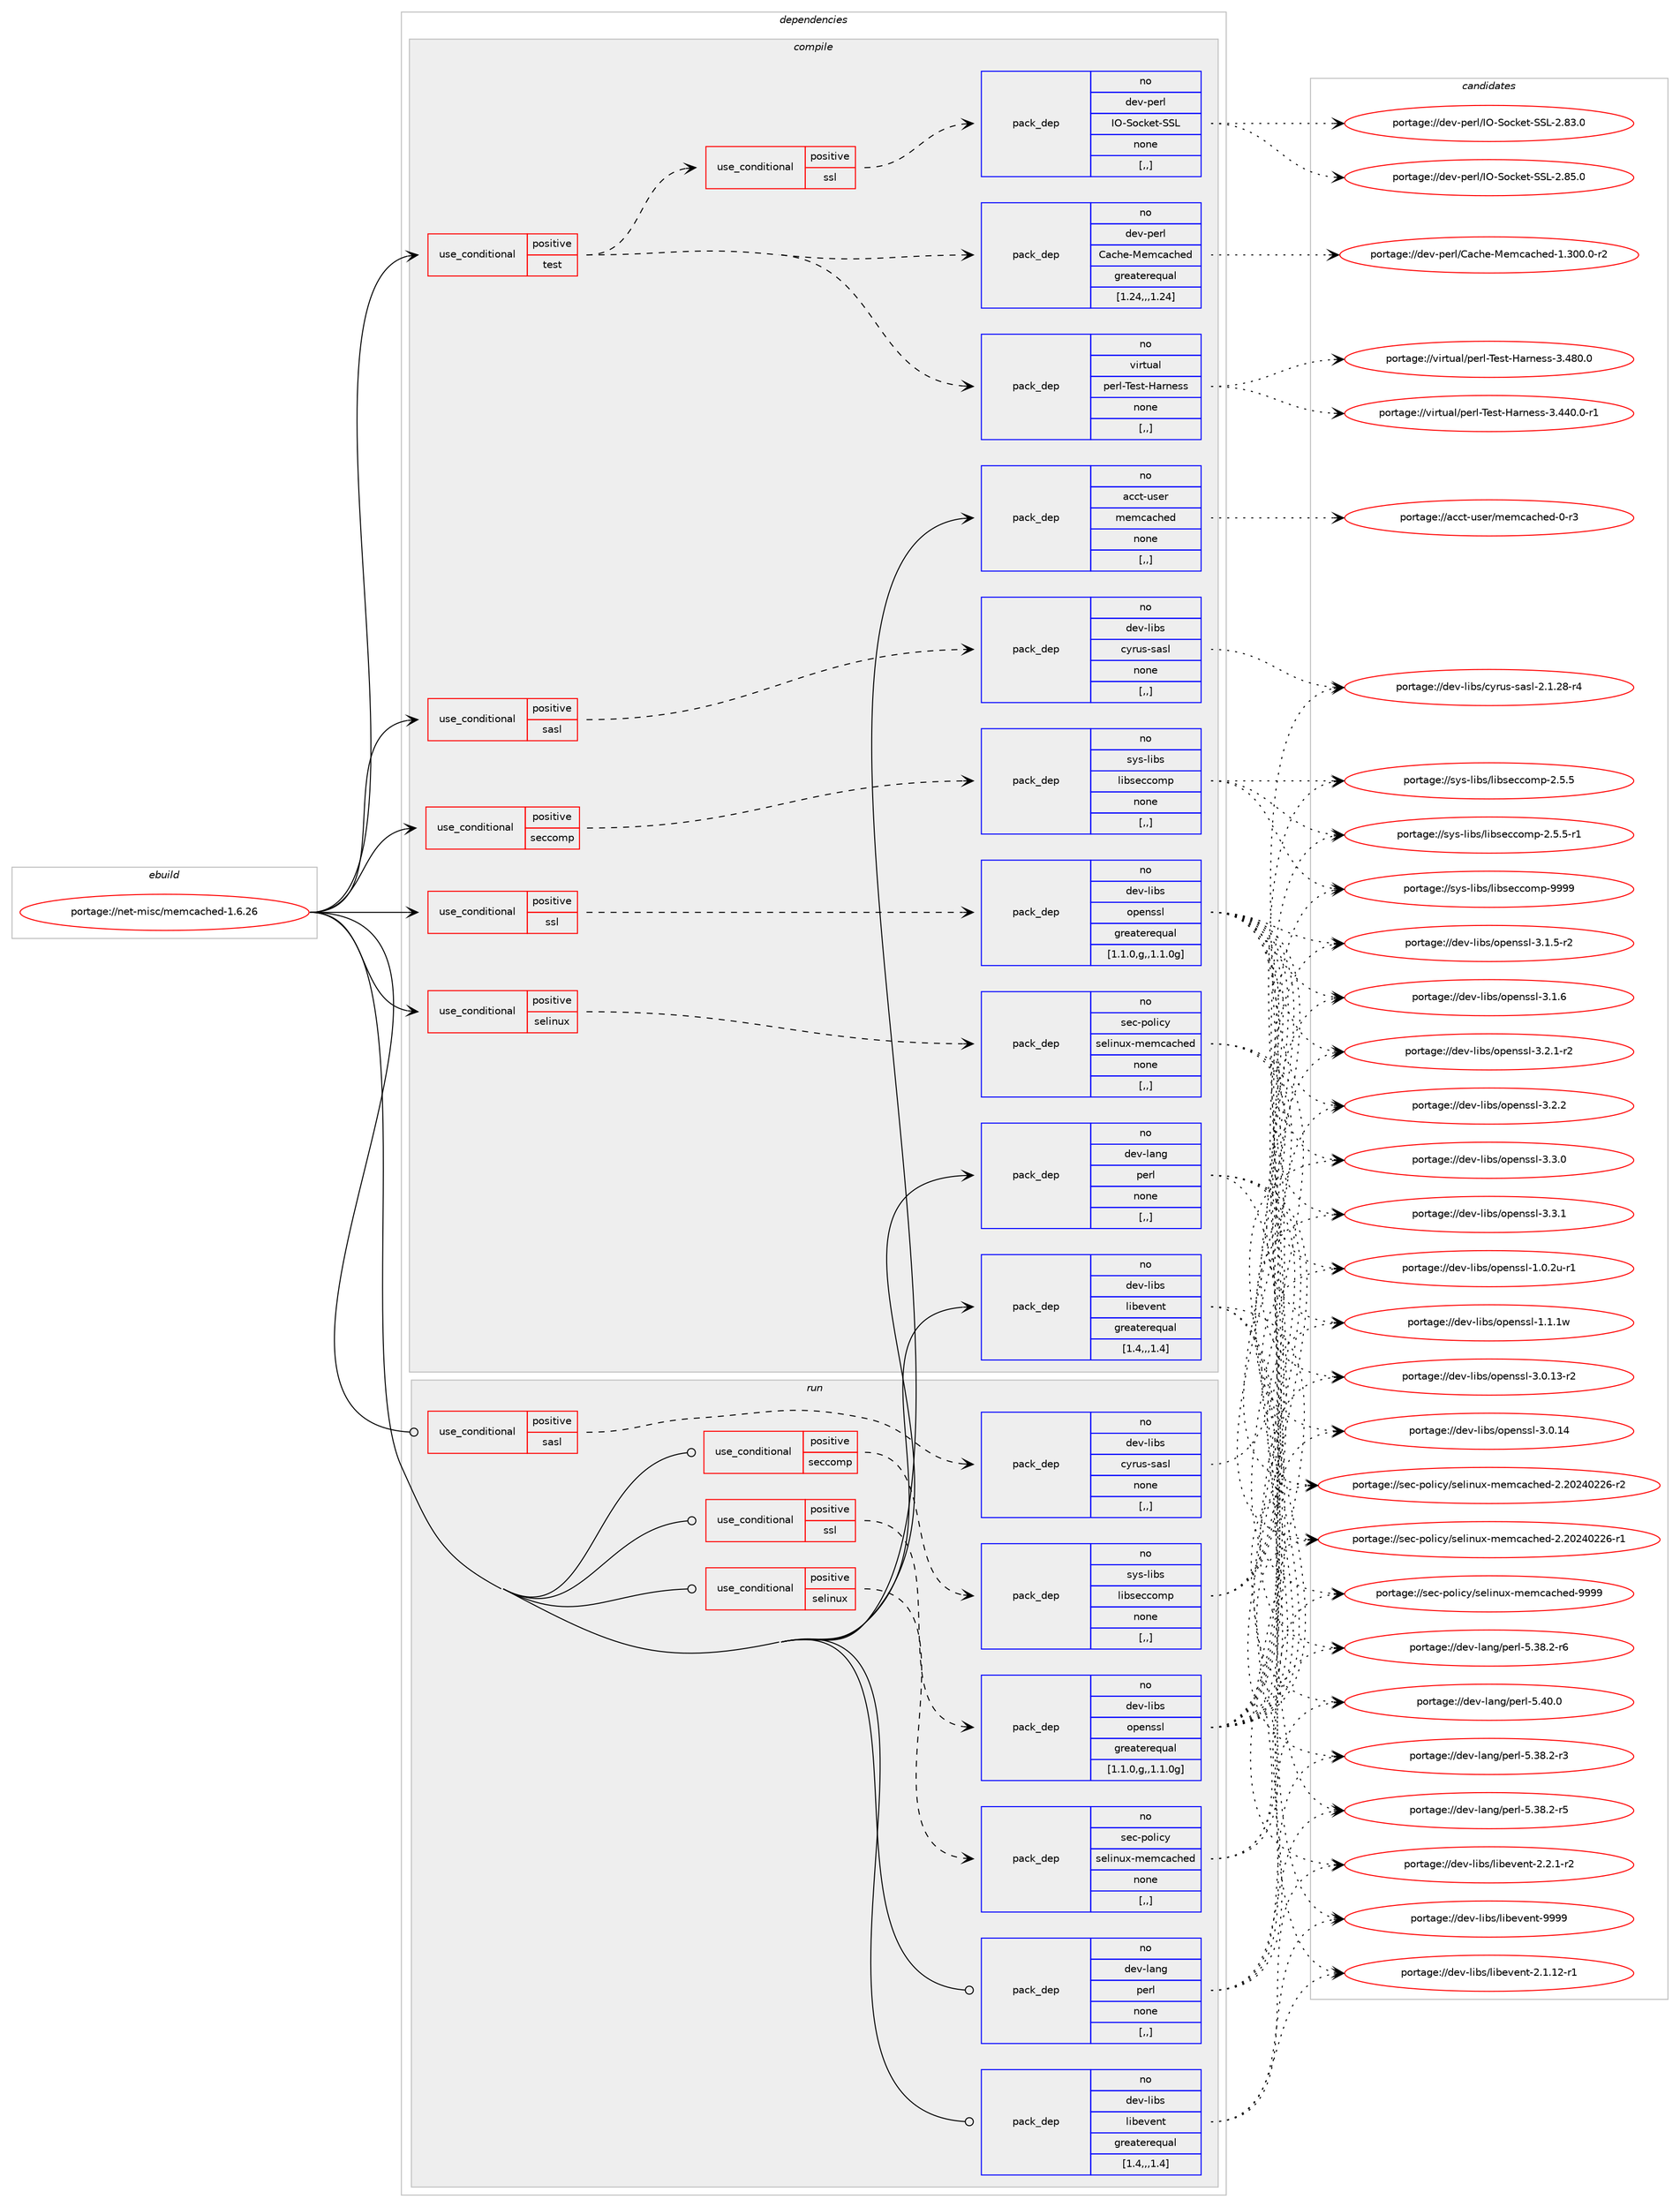 digraph prolog {

# *************
# Graph options
# *************

newrank=true;
concentrate=true;
compound=true;
graph [rankdir=LR,fontname=Helvetica,fontsize=10,ranksep=1.5];#, ranksep=2.5, nodesep=0.2];
edge  [arrowhead=vee];
node  [fontname=Helvetica,fontsize=10];

# **********
# The ebuild
# **********

subgraph cluster_leftcol {
color=gray;
label=<<i>ebuild</i>>;
id [label="portage://net-misc/memcached-1.6.26", color=red, width=4, href="../net-misc/memcached-1.6.26.svg"];
}

# ****************
# The dependencies
# ****************

subgraph cluster_midcol {
color=gray;
label=<<i>dependencies</i>>;
subgraph cluster_compile {
fillcolor="#eeeeee";
style=filled;
label=<<i>compile</i>>;
subgraph cond95469 {
dependency362982 [label=<<TABLE BORDER="0" CELLBORDER="1" CELLSPACING="0" CELLPADDING="4"><TR><TD ROWSPAN="3" CELLPADDING="10">use_conditional</TD></TR><TR><TD>positive</TD></TR><TR><TD>sasl</TD></TR></TABLE>>, shape=none, color=red];
subgraph pack264898 {
dependency362983 [label=<<TABLE BORDER="0" CELLBORDER="1" CELLSPACING="0" CELLPADDING="4" WIDTH="220"><TR><TD ROWSPAN="6" CELLPADDING="30">pack_dep</TD></TR><TR><TD WIDTH="110">no</TD></TR><TR><TD>dev-libs</TD></TR><TR><TD>cyrus-sasl</TD></TR><TR><TD>none</TD></TR><TR><TD>[,,]</TD></TR></TABLE>>, shape=none, color=blue];
}
dependency362982:e -> dependency362983:w [weight=20,style="dashed",arrowhead="vee"];
}
id:e -> dependency362982:w [weight=20,style="solid",arrowhead="vee"];
subgraph cond95470 {
dependency362984 [label=<<TABLE BORDER="0" CELLBORDER="1" CELLSPACING="0" CELLPADDING="4"><TR><TD ROWSPAN="3" CELLPADDING="10">use_conditional</TD></TR><TR><TD>positive</TD></TR><TR><TD>seccomp</TD></TR></TABLE>>, shape=none, color=red];
subgraph pack264899 {
dependency362985 [label=<<TABLE BORDER="0" CELLBORDER="1" CELLSPACING="0" CELLPADDING="4" WIDTH="220"><TR><TD ROWSPAN="6" CELLPADDING="30">pack_dep</TD></TR><TR><TD WIDTH="110">no</TD></TR><TR><TD>sys-libs</TD></TR><TR><TD>libseccomp</TD></TR><TR><TD>none</TD></TR><TR><TD>[,,]</TD></TR></TABLE>>, shape=none, color=blue];
}
dependency362984:e -> dependency362985:w [weight=20,style="dashed",arrowhead="vee"];
}
id:e -> dependency362984:w [weight=20,style="solid",arrowhead="vee"];
subgraph cond95471 {
dependency362986 [label=<<TABLE BORDER="0" CELLBORDER="1" CELLSPACING="0" CELLPADDING="4"><TR><TD ROWSPAN="3" CELLPADDING="10">use_conditional</TD></TR><TR><TD>positive</TD></TR><TR><TD>selinux</TD></TR></TABLE>>, shape=none, color=red];
subgraph pack264900 {
dependency362987 [label=<<TABLE BORDER="0" CELLBORDER="1" CELLSPACING="0" CELLPADDING="4" WIDTH="220"><TR><TD ROWSPAN="6" CELLPADDING="30">pack_dep</TD></TR><TR><TD WIDTH="110">no</TD></TR><TR><TD>sec-policy</TD></TR><TR><TD>selinux-memcached</TD></TR><TR><TD>none</TD></TR><TR><TD>[,,]</TD></TR></TABLE>>, shape=none, color=blue];
}
dependency362986:e -> dependency362987:w [weight=20,style="dashed",arrowhead="vee"];
}
id:e -> dependency362986:w [weight=20,style="solid",arrowhead="vee"];
subgraph cond95472 {
dependency362988 [label=<<TABLE BORDER="0" CELLBORDER="1" CELLSPACING="0" CELLPADDING="4"><TR><TD ROWSPAN="3" CELLPADDING="10">use_conditional</TD></TR><TR><TD>positive</TD></TR><TR><TD>ssl</TD></TR></TABLE>>, shape=none, color=red];
subgraph pack264901 {
dependency362989 [label=<<TABLE BORDER="0" CELLBORDER="1" CELLSPACING="0" CELLPADDING="4" WIDTH="220"><TR><TD ROWSPAN="6" CELLPADDING="30">pack_dep</TD></TR><TR><TD WIDTH="110">no</TD></TR><TR><TD>dev-libs</TD></TR><TR><TD>openssl</TD></TR><TR><TD>greaterequal</TD></TR><TR><TD>[1.1.0,g,,1.1.0g]</TD></TR></TABLE>>, shape=none, color=blue];
}
dependency362988:e -> dependency362989:w [weight=20,style="dashed",arrowhead="vee"];
}
id:e -> dependency362988:w [weight=20,style="solid",arrowhead="vee"];
subgraph cond95473 {
dependency362990 [label=<<TABLE BORDER="0" CELLBORDER="1" CELLSPACING="0" CELLPADDING="4"><TR><TD ROWSPAN="3" CELLPADDING="10">use_conditional</TD></TR><TR><TD>positive</TD></TR><TR><TD>test</TD></TR></TABLE>>, shape=none, color=red];
subgraph pack264902 {
dependency362991 [label=<<TABLE BORDER="0" CELLBORDER="1" CELLSPACING="0" CELLPADDING="4" WIDTH="220"><TR><TD ROWSPAN="6" CELLPADDING="30">pack_dep</TD></TR><TR><TD WIDTH="110">no</TD></TR><TR><TD>virtual</TD></TR><TR><TD>perl-Test-Harness</TD></TR><TR><TD>none</TD></TR><TR><TD>[,,]</TD></TR></TABLE>>, shape=none, color=blue];
}
dependency362990:e -> dependency362991:w [weight=20,style="dashed",arrowhead="vee"];
subgraph pack264903 {
dependency362992 [label=<<TABLE BORDER="0" CELLBORDER="1" CELLSPACING="0" CELLPADDING="4" WIDTH="220"><TR><TD ROWSPAN="6" CELLPADDING="30">pack_dep</TD></TR><TR><TD WIDTH="110">no</TD></TR><TR><TD>dev-perl</TD></TR><TR><TD>Cache-Memcached</TD></TR><TR><TD>greaterequal</TD></TR><TR><TD>[1.24,,,1.24]</TD></TR></TABLE>>, shape=none, color=blue];
}
dependency362990:e -> dependency362992:w [weight=20,style="dashed",arrowhead="vee"];
subgraph cond95474 {
dependency362993 [label=<<TABLE BORDER="0" CELLBORDER="1" CELLSPACING="0" CELLPADDING="4"><TR><TD ROWSPAN="3" CELLPADDING="10">use_conditional</TD></TR><TR><TD>positive</TD></TR><TR><TD>ssl</TD></TR></TABLE>>, shape=none, color=red];
subgraph pack264904 {
dependency362994 [label=<<TABLE BORDER="0" CELLBORDER="1" CELLSPACING="0" CELLPADDING="4" WIDTH="220"><TR><TD ROWSPAN="6" CELLPADDING="30">pack_dep</TD></TR><TR><TD WIDTH="110">no</TD></TR><TR><TD>dev-perl</TD></TR><TR><TD>IO-Socket-SSL</TD></TR><TR><TD>none</TD></TR><TR><TD>[,,]</TD></TR></TABLE>>, shape=none, color=blue];
}
dependency362993:e -> dependency362994:w [weight=20,style="dashed",arrowhead="vee"];
}
dependency362990:e -> dependency362993:w [weight=20,style="dashed",arrowhead="vee"];
}
id:e -> dependency362990:w [weight=20,style="solid",arrowhead="vee"];
subgraph pack264905 {
dependency362995 [label=<<TABLE BORDER="0" CELLBORDER="1" CELLSPACING="0" CELLPADDING="4" WIDTH="220"><TR><TD ROWSPAN="6" CELLPADDING="30">pack_dep</TD></TR><TR><TD WIDTH="110">no</TD></TR><TR><TD>acct-user</TD></TR><TR><TD>memcached</TD></TR><TR><TD>none</TD></TR><TR><TD>[,,]</TD></TR></TABLE>>, shape=none, color=blue];
}
id:e -> dependency362995:w [weight=20,style="solid",arrowhead="vee"];
subgraph pack264906 {
dependency362996 [label=<<TABLE BORDER="0" CELLBORDER="1" CELLSPACING="0" CELLPADDING="4" WIDTH="220"><TR><TD ROWSPAN="6" CELLPADDING="30">pack_dep</TD></TR><TR><TD WIDTH="110">no</TD></TR><TR><TD>dev-lang</TD></TR><TR><TD>perl</TD></TR><TR><TD>none</TD></TR><TR><TD>[,,]</TD></TR></TABLE>>, shape=none, color=blue];
}
id:e -> dependency362996:w [weight=20,style="solid",arrowhead="vee"];
subgraph pack264907 {
dependency362997 [label=<<TABLE BORDER="0" CELLBORDER="1" CELLSPACING="0" CELLPADDING="4" WIDTH="220"><TR><TD ROWSPAN="6" CELLPADDING="30">pack_dep</TD></TR><TR><TD WIDTH="110">no</TD></TR><TR><TD>dev-libs</TD></TR><TR><TD>libevent</TD></TR><TR><TD>greaterequal</TD></TR><TR><TD>[1.4,,,1.4]</TD></TR></TABLE>>, shape=none, color=blue];
}
id:e -> dependency362997:w [weight=20,style="solid",arrowhead="vee"];
}
subgraph cluster_compileandrun {
fillcolor="#eeeeee";
style=filled;
label=<<i>compile and run</i>>;
}
subgraph cluster_run {
fillcolor="#eeeeee";
style=filled;
label=<<i>run</i>>;
subgraph cond95475 {
dependency362998 [label=<<TABLE BORDER="0" CELLBORDER="1" CELLSPACING="0" CELLPADDING="4"><TR><TD ROWSPAN="3" CELLPADDING="10">use_conditional</TD></TR><TR><TD>positive</TD></TR><TR><TD>sasl</TD></TR></TABLE>>, shape=none, color=red];
subgraph pack264908 {
dependency362999 [label=<<TABLE BORDER="0" CELLBORDER="1" CELLSPACING="0" CELLPADDING="4" WIDTH="220"><TR><TD ROWSPAN="6" CELLPADDING="30">pack_dep</TD></TR><TR><TD WIDTH="110">no</TD></TR><TR><TD>dev-libs</TD></TR><TR><TD>cyrus-sasl</TD></TR><TR><TD>none</TD></TR><TR><TD>[,,]</TD></TR></TABLE>>, shape=none, color=blue];
}
dependency362998:e -> dependency362999:w [weight=20,style="dashed",arrowhead="vee"];
}
id:e -> dependency362998:w [weight=20,style="solid",arrowhead="odot"];
subgraph cond95476 {
dependency363000 [label=<<TABLE BORDER="0" CELLBORDER="1" CELLSPACING="0" CELLPADDING="4"><TR><TD ROWSPAN="3" CELLPADDING="10">use_conditional</TD></TR><TR><TD>positive</TD></TR><TR><TD>seccomp</TD></TR></TABLE>>, shape=none, color=red];
subgraph pack264909 {
dependency363001 [label=<<TABLE BORDER="0" CELLBORDER="1" CELLSPACING="0" CELLPADDING="4" WIDTH="220"><TR><TD ROWSPAN="6" CELLPADDING="30">pack_dep</TD></TR><TR><TD WIDTH="110">no</TD></TR><TR><TD>sys-libs</TD></TR><TR><TD>libseccomp</TD></TR><TR><TD>none</TD></TR><TR><TD>[,,]</TD></TR></TABLE>>, shape=none, color=blue];
}
dependency363000:e -> dependency363001:w [weight=20,style="dashed",arrowhead="vee"];
}
id:e -> dependency363000:w [weight=20,style="solid",arrowhead="odot"];
subgraph cond95477 {
dependency363002 [label=<<TABLE BORDER="0" CELLBORDER="1" CELLSPACING="0" CELLPADDING="4"><TR><TD ROWSPAN="3" CELLPADDING="10">use_conditional</TD></TR><TR><TD>positive</TD></TR><TR><TD>selinux</TD></TR></TABLE>>, shape=none, color=red];
subgraph pack264910 {
dependency363003 [label=<<TABLE BORDER="0" CELLBORDER="1" CELLSPACING="0" CELLPADDING="4" WIDTH="220"><TR><TD ROWSPAN="6" CELLPADDING="30">pack_dep</TD></TR><TR><TD WIDTH="110">no</TD></TR><TR><TD>sec-policy</TD></TR><TR><TD>selinux-memcached</TD></TR><TR><TD>none</TD></TR><TR><TD>[,,]</TD></TR></TABLE>>, shape=none, color=blue];
}
dependency363002:e -> dependency363003:w [weight=20,style="dashed",arrowhead="vee"];
}
id:e -> dependency363002:w [weight=20,style="solid",arrowhead="odot"];
subgraph cond95478 {
dependency363004 [label=<<TABLE BORDER="0" CELLBORDER="1" CELLSPACING="0" CELLPADDING="4"><TR><TD ROWSPAN="3" CELLPADDING="10">use_conditional</TD></TR><TR><TD>positive</TD></TR><TR><TD>ssl</TD></TR></TABLE>>, shape=none, color=red];
subgraph pack264911 {
dependency363005 [label=<<TABLE BORDER="0" CELLBORDER="1" CELLSPACING="0" CELLPADDING="4" WIDTH="220"><TR><TD ROWSPAN="6" CELLPADDING="30">pack_dep</TD></TR><TR><TD WIDTH="110">no</TD></TR><TR><TD>dev-libs</TD></TR><TR><TD>openssl</TD></TR><TR><TD>greaterequal</TD></TR><TR><TD>[1.1.0,g,,1.1.0g]</TD></TR></TABLE>>, shape=none, color=blue];
}
dependency363004:e -> dependency363005:w [weight=20,style="dashed",arrowhead="vee"];
}
id:e -> dependency363004:w [weight=20,style="solid",arrowhead="odot"];
subgraph pack264912 {
dependency363006 [label=<<TABLE BORDER="0" CELLBORDER="1" CELLSPACING="0" CELLPADDING="4" WIDTH="220"><TR><TD ROWSPAN="6" CELLPADDING="30">pack_dep</TD></TR><TR><TD WIDTH="110">no</TD></TR><TR><TD>dev-lang</TD></TR><TR><TD>perl</TD></TR><TR><TD>none</TD></TR><TR><TD>[,,]</TD></TR></TABLE>>, shape=none, color=blue];
}
id:e -> dependency363006:w [weight=20,style="solid",arrowhead="odot"];
subgraph pack264913 {
dependency363007 [label=<<TABLE BORDER="0" CELLBORDER="1" CELLSPACING="0" CELLPADDING="4" WIDTH="220"><TR><TD ROWSPAN="6" CELLPADDING="30">pack_dep</TD></TR><TR><TD WIDTH="110">no</TD></TR><TR><TD>dev-libs</TD></TR><TR><TD>libevent</TD></TR><TR><TD>greaterequal</TD></TR><TR><TD>[1.4,,,1.4]</TD></TR></TABLE>>, shape=none, color=blue];
}
id:e -> dependency363007:w [weight=20,style="solid",arrowhead="odot"];
}
}

# **************
# The candidates
# **************

subgraph cluster_choices {
rank=same;
color=gray;
label=<<i>candidates</i>>;

subgraph choice264898 {
color=black;
nodesep=1;
choice100101118451081059811547991211141171154511597115108455046494650564511452 [label="portage://dev-libs/cyrus-sasl-2.1.28-r4", color=red, width=4,href="../dev-libs/cyrus-sasl-2.1.28-r4.svg"];
dependency362983:e -> choice100101118451081059811547991211141171154511597115108455046494650564511452:w [style=dotted,weight="100"];
}
subgraph choice264899 {
color=black;
nodesep=1;
choice115121115451081059811547108105981151019999111109112455046534653 [label="portage://sys-libs/libseccomp-2.5.5", color=red, width=4,href="../sys-libs/libseccomp-2.5.5.svg"];
choice1151211154510810598115471081059811510199991111091124550465346534511449 [label="portage://sys-libs/libseccomp-2.5.5-r1", color=red, width=4,href="../sys-libs/libseccomp-2.5.5-r1.svg"];
choice1151211154510810598115471081059811510199991111091124557575757 [label="portage://sys-libs/libseccomp-9999", color=red, width=4,href="../sys-libs/libseccomp-9999.svg"];
dependency362985:e -> choice115121115451081059811547108105981151019999111109112455046534653:w [style=dotted,weight="100"];
dependency362985:e -> choice1151211154510810598115471081059811510199991111091124550465346534511449:w [style=dotted,weight="100"];
dependency362985:e -> choice1151211154510810598115471081059811510199991111091124557575757:w [style=dotted,weight="100"];
}
subgraph choice264900 {
color=black;
nodesep=1;
choice115101994511211110810599121471151011081051101171204510910110999979910410110045504650485052485050544511449 [label="portage://sec-policy/selinux-memcached-2.20240226-r1", color=red, width=4,href="../sec-policy/selinux-memcached-2.20240226-r1.svg"];
choice115101994511211110810599121471151011081051101171204510910110999979910410110045504650485052485050544511450 [label="portage://sec-policy/selinux-memcached-2.20240226-r2", color=red, width=4,href="../sec-policy/selinux-memcached-2.20240226-r2.svg"];
choice11510199451121111081059912147115101108105110117120451091011099997991041011004557575757 [label="portage://sec-policy/selinux-memcached-9999", color=red, width=4,href="../sec-policy/selinux-memcached-9999.svg"];
dependency362987:e -> choice115101994511211110810599121471151011081051101171204510910110999979910410110045504650485052485050544511449:w [style=dotted,weight="100"];
dependency362987:e -> choice115101994511211110810599121471151011081051101171204510910110999979910410110045504650485052485050544511450:w [style=dotted,weight="100"];
dependency362987:e -> choice11510199451121111081059912147115101108105110117120451091011099997991041011004557575757:w [style=dotted,weight="100"];
}
subgraph choice264901 {
color=black;
nodesep=1;
choice1001011184510810598115471111121011101151151084549464846501174511449 [label="portage://dev-libs/openssl-1.0.2u-r1", color=red, width=4,href="../dev-libs/openssl-1.0.2u-r1.svg"];
choice100101118451081059811547111112101110115115108454946494649119 [label="portage://dev-libs/openssl-1.1.1w", color=red, width=4,href="../dev-libs/openssl-1.1.1w.svg"];
choice100101118451081059811547111112101110115115108455146484649514511450 [label="portage://dev-libs/openssl-3.0.13-r2", color=red, width=4,href="../dev-libs/openssl-3.0.13-r2.svg"];
choice10010111845108105981154711111210111011511510845514648464952 [label="portage://dev-libs/openssl-3.0.14", color=red, width=4,href="../dev-libs/openssl-3.0.14.svg"];
choice1001011184510810598115471111121011101151151084551464946534511450 [label="portage://dev-libs/openssl-3.1.5-r2", color=red, width=4,href="../dev-libs/openssl-3.1.5-r2.svg"];
choice100101118451081059811547111112101110115115108455146494654 [label="portage://dev-libs/openssl-3.1.6", color=red, width=4,href="../dev-libs/openssl-3.1.6.svg"];
choice1001011184510810598115471111121011101151151084551465046494511450 [label="portage://dev-libs/openssl-3.2.1-r2", color=red, width=4,href="../dev-libs/openssl-3.2.1-r2.svg"];
choice100101118451081059811547111112101110115115108455146504650 [label="portage://dev-libs/openssl-3.2.2", color=red, width=4,href="../dev-libs/openssl-3.2.2.svg"];
choice100101118451081059811547111112101110115115108455146514648 [label="portage://dev-libs/openssl-3.3.0", color=red, width=4,href="../dev-libs/openssl-3.3.0.svg"];
choice100101118451081059811547111112101110115115108455146514649 [label="portage://dev-libs/openssl-3.3.1", color=red, width=4,href="../dev-libs/openssl-3.3.1.svg"];
dependency362989:e -> choice1001011184510810598115471111121011101151151084549464846501174511449:w [style=dotted,weight="100"];
dependency362989:e -> choice100101118451081059811547111112101110115115108454946494649119:w [style=dotted,weight="100"];
dependency362989:e -> choice100101118451081059811547111112101110115115108455146484649514511450:w [style=dotted,weight="100"];
dependency362989:e -> choice10010111845108105981154711111210111011511510845514648464952:w [style=dotted,weight="100"];
dependency362989:e -> choice1001011184510810598115471111121011101151151084551464946534511450:w [style=dotted,weight="100"];
dependency362989:e -> choice100101118451081059811547111112101110115115108455146494654:w [style=dotted,weight="100"];
dependency362989:e -> choice1001011184510810598115471111121011101151151084551465046494511450:w [style=dotted,weight="100"];
dependency362989:e -> choice100101118451081059811547111112101110115115108455146504650:w [style=dotted,weight="100"];
dependency362989:e -> choice100101118451081059811547111112101110115115108455146514648:w [style=dotted,weight="100"];
dependency362989:e -> choice100101118451081059811547111112101110115115108455146514649:w [style=dotted,weight="100"];
}
subgraph choice264902 {
color=black;
nodesep=1;
choice1181051141161179710847112101114108458410111511645729711411010111511545514652524846484511449 [label="portage://virtual/perl-Test-Harness-3.440.0-r1", color=red, width=4,href="../virtual/perl-Test-Harness-3.440.0-r1.svg"];
choice118105114116117971084711210111410845841011151164572971141101011151154551465256484648 [label="portage://virtual/perl-Test-Harness-3.480.0", color=red, width=4,href="../virtual/perl-Test-Harness-3.480.0.svg"];
dependency362991:e -> choice1181051141161179710847112101114108458410111511645729711411010111511545514652524846484511449:w [style=dotted,weight="100"];
dependency362991:e -> choice118105114116117971084711210111410845841011151164572971141101011151154551465256484648:w [style=dotted,weight="100"];
}
subgraph choice264903 {
color=black;
nodesep=1;
choice1001011184511210111410847679799104101457710110999979910410110045494651484846484511450 [label="portage://dev-perl/Cache-Memcached-1.300.0-r2", color=red, width=4,href="../dev-perl/Cache-Memcached-1.300.0-r2.svg"];
dependency362992:e -> choice1001011184511210111410847679799104101457710110999979910410110045494651484846484511450:w [style=dotted,weight="100"];
}
subgraph choice264904 {
color=black;
nodesep=1;
choice100101118451121011141084773794583111991071011164583837645504656514648 [label="portage://dev-perl/IO-Socket-SSL-2.83.0", color=red, width=4,href="../dev-perl/IO-Socket-SSL-2.83.0.svg"];
choice100101118451121011141084773794583111991071011164583837645504656534648 [label="portage://dev-perl/IO-Socket-SSL-2.85.0", color=red, width=4,href="../dev-perl/IO-Socket-SSL-2.85.0.svg"];
dependency362994:e -> choice100101118451121011141084773794583111991071011164583837645504656514648:w [style=dotted,weight="100"];
dependency362994:e -> choice100101118451121011141084773794583111991071011164583837645504656534648:w [style=dotted,weight="100"];
}
subgraph choice264905 {
color=black;
nodesep=1;
choice979999116451171151011144710910110999979910410110045484511451 [label="portage://acct-user/memcached-0-r3", color=red, width=4,href="../acct-user/memcached-0-r3.svg"];
dependency362995:e -> choice979999116451171151011144710910110999979910410110045484511451:w [style=dotted,weight="100"];
}
subgraph choice264906 {
color=black;
nodesep=1;
choice100101118451089711010347112101114108455346515646504511451 [label="portage://dev-lang/perl-5.38.2-r3", color=red, width=4,href="../dev-lang/perl-5.38.2-r3.svg"];
choice100101118451089711010347112101114108455346515646504511453 [label="portage://dev-lang/perl-5.38.2-r5", color=red, width=4,href="../dev-lang/perl-5.38.2-r5.svg"];
choice100101118451089711010347112101114108455346515646504511454 [label="portage://dev-lang/perl-5.38.2-r6", color=red, width=4,href="../dev-lang/perl-5.38.2-r6.svg"];
choice10010111845108971101034711210111410845534652484648 [label="portage://dev-lang/perl-5.40.0", color=red, width=4,href="../dev-lang/perl-5.40.0.svg"];
dependency362996:e -> choice100101118451089711010347112101114108455346515646504511451:w [style=dotted,weight="100"];
dependency362996:e -> choice100101118451089711010347112101114108455346515646504511453:w [style=dotted,weight="100"];
dependency362996:e -> choice100101118451089711010347112101114108455346515646504511454:w [style=dotted,weight="100"];
dependency362996:e -> choice10010111845108971101034711210111410845534652484648:w [style=dotted,weight="100"];
}
subgraph choice264907 {
color=black;
nodesep=1;
choice10010111845108105981154710810598101118101110116455046494649504511449 [label="portage://dev-libs/libevent-2.1.12-r1", color=red, width=4,href="../dev-libs/libevent-2.1.12-r1.svg"];
choice100101118451081059811547108105981011181011101164550465046494511450 [label="portage://dev-libs/libevent-2.2.1-r2", color=red, width=4,href="../dev-libs/libevent-2.2.1-r2.svg"];
choice100101118451081059811547108105981011181011101164557575757 [label="portage://dev-libs/libevent-9999", color=red, width=4,href="../dev-libs/libevent-9999.svg"];
dependency362997:e -> choice10010111845108105981154710810598101118101110116455046494649504511449:w [style=dotted,weight="100"];
dependency362997:e -> choice100101118451081059811547108105981011181011101164550465046494511450:w [style=dotted,weight="100"];
dependency362997:e -> choice100101118451081059811547108105981011181011101164557575757:w [style=dotted,weight="100"];
}
subgraph choice264908 {
color=black;
nodesep=1;
choice100101118451081059811547991211141171154511597115108455046494650564511452 [label="portage://dev-libs/cyrus-sasl-2.1.28-r4", color=red, width=4,href="../dev-libs/cyrus-sasl-2.1.28-r4.svg"];
dependency362999:e -> choice100101118451081059811547991211141171154511597115108455046494650564511452:w [style=dotted,weight="100"];
}
subgraph choice264909 {
color=black;
nodesep=1;
choice115121115451081059811547108105981151019999111109112455046534653 [label="portage://sys-libs/libseccomp-2.5.5", color=red, width=4,href="../sys-libs/libseccomp-2.5.5.svg"];
choice1151211154510810598115471081059811510199991111091124550465346534511449 [label="portage://sys-libs/libseccomp-2.5.5-r1", color=red, width=4,href="../sys-libs/libseccomp-2.5.5-r1.svg"];
choice1151211154510810598115471081059811510199991111091124557575757 [label="portage://sys-libs/libseccomp-9999", color=red, width=4,href="../sys-libs/libseccomp-9999.svg"];
dependency363001:e -> choice115121115451081059811547108105981151019999111109112455046534653:w [style=dotted,weight="100"];
dependency363001:e -> choice1151211154510810598115471081059811510199991111091124550465346534511449:w [style=dotted,weight="100"];
dependency363001:e -> choice1151211154510810598115471081059811510199991111091124557575757:w [style=dotted,weight="100"];
}
subgraph choice264910 {
color=black;
nodesep=1;
choice115101994511211110810599121471151011081051101171204510910110999979910410110045504650485052485050544511449 [label="portage://sec-policy/selinux-memcached-2.20240226-r1", color=red, width=4,href="../sec-policy/selinux-memcached-2.20240226-r1.svg"];
choice115101994511211110810599121471151011081051101171204510910110999979910410110045504650485052485050544511450 [label="portage://sec-policy/selinux-memcached-2.20240226-r2", color=red, width=4,href="../sec-policy/selinux-memcached-2.20240226-r2.svg"];
choice11510199451121111081059912147115101108105110117120451091011099997991041011004557575757 [label="portage://sec-policy/selinux-memcached-9999", color=red, width=4,href="../sec-policy/selinux-memcached-9999.svg"];
dependency363003:e -> choice115101994511211110810599121471151011081051101171204510910110999979910410110045504650485052485050544511449:w [style=dotted,weight="100"];
dependency363003:e -> choice115101994511211110810599121471151011081051101171204510910110999979910410110045504650485052485050544511450:w [style=dotted,weight="100"];
dependency363003:e -> choice11510199451121111081059912147115101108105110117120451091011099997991041011004557575757:w [style=dotted,weight="100"];
}
subgraph choice264911 {
color=black;
nodesep=1;
choice1001011184510810598115471111121011101151151084549464846501174511449 [label="portage://dev-libs/openssl-1.0.2u-r1", color=red, width=4,href="../dev-libs/openssl-1.0.2u-r1.svg"];
choice100101118451081059811547111112101110115115108454946494649119 [label="portage://dev-libs/openssl-1.1.1w", color=red, width=4,href="../dev-libs/openssl-1.1.1w.svg"];
choice100101118451081059811547111112101110115115108455146484649514511450 [label="portage://dev-libs/openssl-3.0.13-r2", color=red, width=4,href="../dev-libs/openssl-3.0.13-r2.svg"];
choice10010111845108105981154711111210111011511510845514648464952 [label="portage://dev-libs/openssl-3.0.14", color=red, width=4,href="../dev-libs/openssl-3.0.14.svg"];
choice1001011184510810598115471111121011101151151084551464946534511450 [label="portage://dev-libs/openssl-3.1.5-r2", color=red, width=4,href="../dev-libs/openssl-3.1.5-r2.svg"];
choice100101118451081059811547111112101110115115108455146494654 [label="portage://dev-libs/openssl-3.1.6", color=red, width=4,href="../dev-libs/openssl-3.1.6.svg"];
choice1001011184510810598115471111121011101151151084551465046494511450 [label="portage://dev-libs/openssl-3.2.1-r2", color=red, width=4,href="../dev-libs/openssl-3.2.1-r2.svg"];
choice100101118451081059811547111112101110115115108455146504650 [label="portage://dev-libs/openssl-3.2.2", color=red, width=4,href="../dev-libs/openssl-3.2.2.svg"];
choice100101118451081059811547111112101110115115108455146514648 [label="portage://dev-libs/openssl-3.3.0", color=red, width=4,href="../dev-libs/openssl-3.3.0.svg"];
choice100101118451081059811547111112101110115115108455146514649 [label="portage://dev-libs/openssl-3.3.1", color=red, width=4,href="../dev-libs/openssl-3.3.1.svg"];
dependency363005:e -> choice1001011184510810598115471111121011101151151084549464846501174511449:w [style=dotted,weight="100"];
dependency363005:e -> choice100101118451081059811547111112101110115115108454946494649119:w [style=dotted,weight="100"];
dependency363005:e -> choice100101118451081059811547111112101110115115108455146484649514511450:w [style=dotted,weight="100"];
dependency363005:e -> choice10010111845108105981154711111210111011511510845514648464952:w [style=dotted,weight="100"];
dependency363005:e -> choice1001011184510810598115471111121011101151151084551464946534511450:w [style=dotted,weight="100"];
dependency363005:e -> choice100101118451081059811547111112101110115115108455146494654:w [style=dotted,weight="100"];
dependency363005:e -> choice1001011184510810598115471111121011101151151084551465046494511450:w [style=dotted,weight="100"];
dependency363005:e -> choice100101118451081059811547111112101110115115108455146504650:w [style=dotted,weight="100"];
dependency363005:e -> choice100101118451081059811547111112101110115115108455146514648:w [style=dotted,weight="100"];
dependency363005:e -> choice100101118451081059811547111112101110115115108455146514649:w [style=dotted,weight="100"];
}
subgraph choice264912 {
color=black;
nodesep=1;
choice100101118451089711010347112101114108455346515646504511451 [label="portage://dev-lang/perl-5.38.2-r3", color=red, width=4,href="../dev-lang/perl-5.38.2-r3.svg"];
choice100101118451089711010347112101114108455346515646504511453 [label="portage://dev-lang/perl-5.38.2-r5", color=red, width=4,href="../dev-lang/perl-5.38.2-r5.svg"];
choice100101118451089711010347112101114108455346515646504511454 [label="portage://dev-lang/perl-5.38.2-r6", color=red, width=4,href="../dev-lang/perl-5.38.2-r6.svg"];
choice10010111845108971101034711210111410845534652484648 [label="portage://dev-lang/perl-5.40.0", color=red, width=4,href="../dev-lang/perl-5.40.0.svg"];
dependency363006:e -> choice100101118451089711010347112101114108455346515646504511451:w [style=dotted,weight="100"];
dependency363006:e -> choice100101118451089711010347112101114108455346515646504511453:w [style=dotted,weight="100"];
dependency363006:e -> choice100101118451089711010347112101114108455346515646504511454:w [style=dotted,weight="100"];
dependency363006:e -> choice10010111845108971101034711210111410845534652484648:w [style=dotted,weight="100"];
}
subgraph choice264913 {
color=black;
nodesep=1;
choice10010111845108105981154710810598101118101110116455046494649504511449 [label="portage://dev-libs/libevent-2.1.12-r1", color=red, width=4,href="../dev-libs/libevent-2.1.12-r1.svg"];
choice100101118451081059811547108105981011181011101164550465046494511450 [label="portage://dev-libs/libevent-2.2.1-r2", color=red, width=4,href="../dev-libs/libevent-2.2.1-r2.svg"];
choice100101118451081059811547108105981011181011101164557575757 [label="portage://dev-libs/libevent-9999", color=red, width=4,href="../dev-libs/libevent-9999.svg"];
dependency363007:e -> choice10010111845108105981154710810598101118101110116455046494649504511449:w [style=dotted,weight="100"];
dependency363007:e -> choice100101118451081059811547108105981011181011101164550465046494511450:w [style=dotted,weight="100"];
dependency363007:e -> choice100101118451081059811547108105981011181011101164557575757:w [style=dotted,weight="100"];
}
}

}
